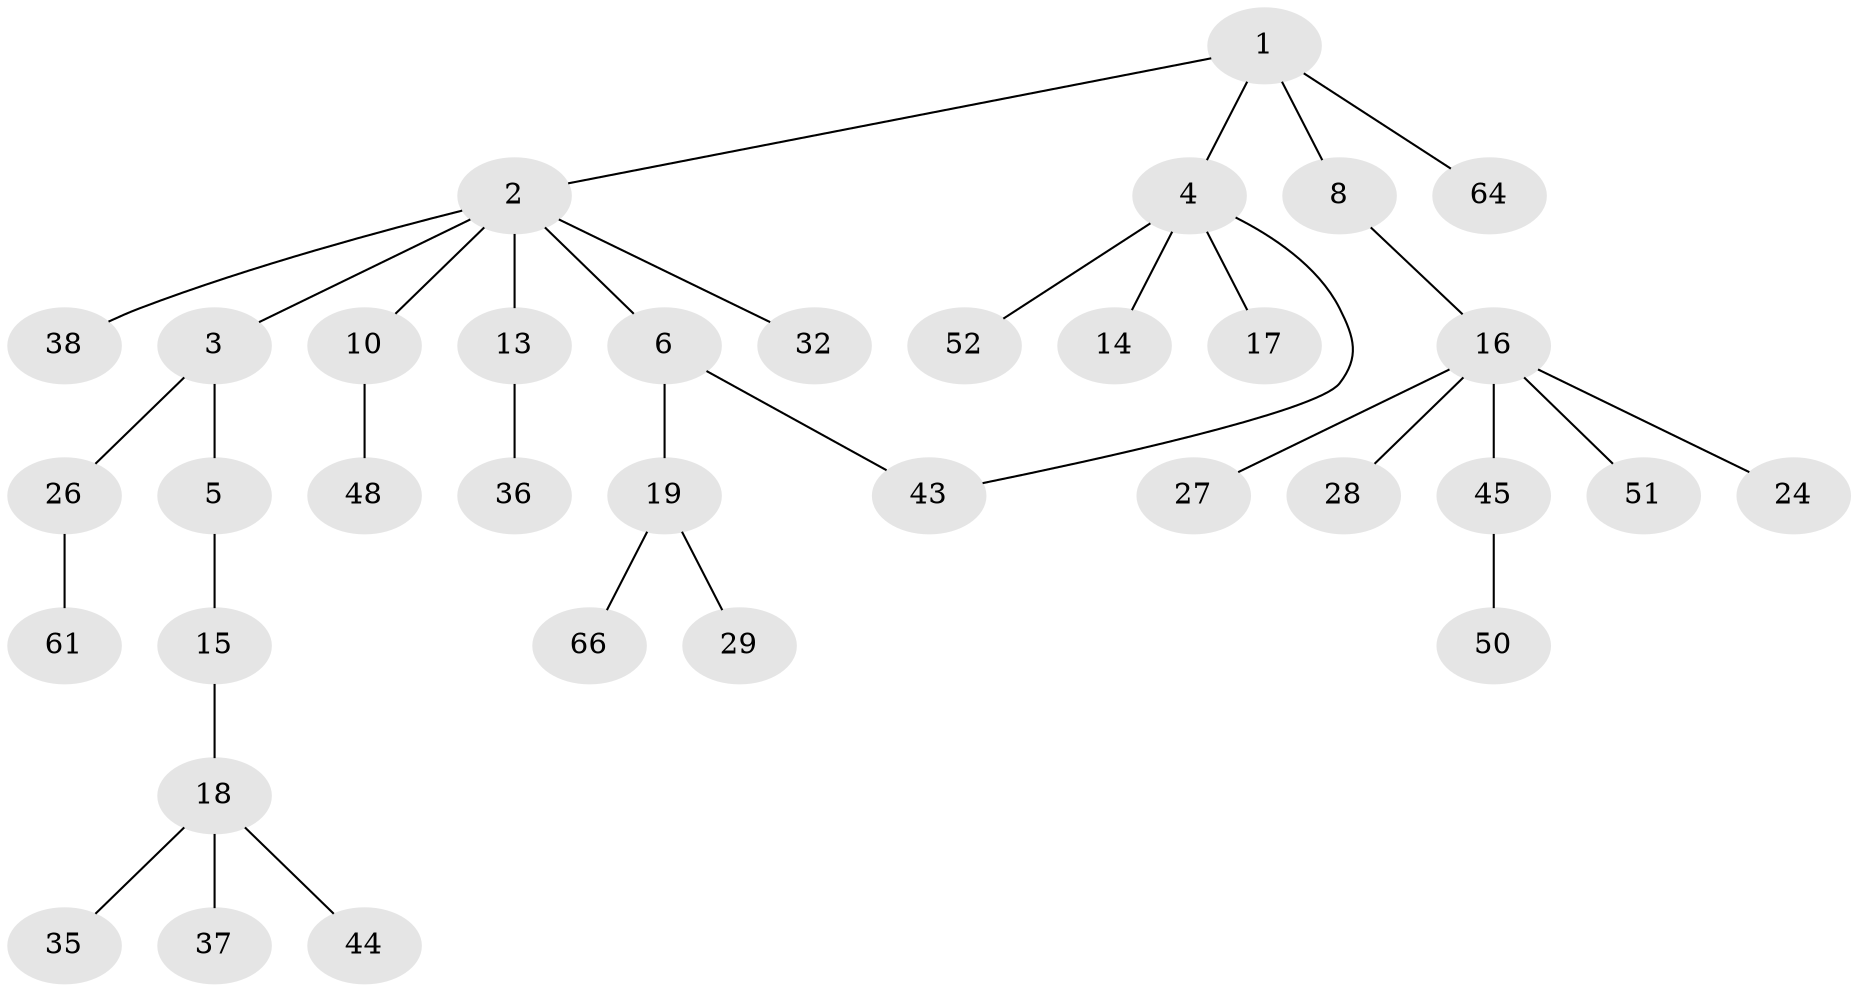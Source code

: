 // original degree distribution, {4: 0.14084507042253522, 5: 0.014084507042253521, 3: 0.1267605633802817, 2: 0.23943661971830985, 1: 0.4647887323943662, 7: 0.014084507042253521}
// Generated by graph-tools (version 1.1) at 2025/13/03/09/25 04:13:19]
// undirected, 35 vertices, 35 edges
graph export_dot {
graph [start="1"]
  node [color=gray90,style=filled];
  1;
  2 [super="+7"];
  3 [super="+49"];
  4 [super="+9+23"];
  5 [super="+12"];
  6;
  8;
  10 [super="+21+30"];
  13 [super="+41"];
  14;
  15 [super="+68"];
  16 [super="+42"];
  17 [super="+47+39"];
  18 [super="+33+59+60"];
  19 [super="+20"];
  24;
  26;
  27;
  28 [super="+53"];
  29 [super="+31"];
  32;
  35;
  36 [super="+40"];
  37 [super="+57+55+46"];
  38;
  43;
  44;
  45;
  48;
  50 [super="+63"];
  51 [super="+54"];
  52;
  61;
  64;
  66;
  1 -- 2;
  1 -- 4;
  1 -- 8;
  1 -- 64;
  2 -- 3;
  2 -- 6;
  2 -- 10;
  2 -- 32;
  2 -- 13;
  2 -- 38;
  3 -- 5 [weight=2];
  3 -- 26;
  4 -- 14;
  4 -- 17;
  4 -- 43;
  4 -- 52;
  5 -- 15;
  6 -- 19;
  6 -- 43;
  8 -- 16;
  10 -- 48;
  13 -- 36;
  15 -- 18;
  16 -- 24;
  16 -- 27;
  16 -- 28;
  16 -- 45;
  16 -- 51;
  18 -- 35;
  18 -- 44;
  18 -- 37;
  19 -- 29;
  19 -- 66;
  26 -- 61;
  45 -- 50;
}
